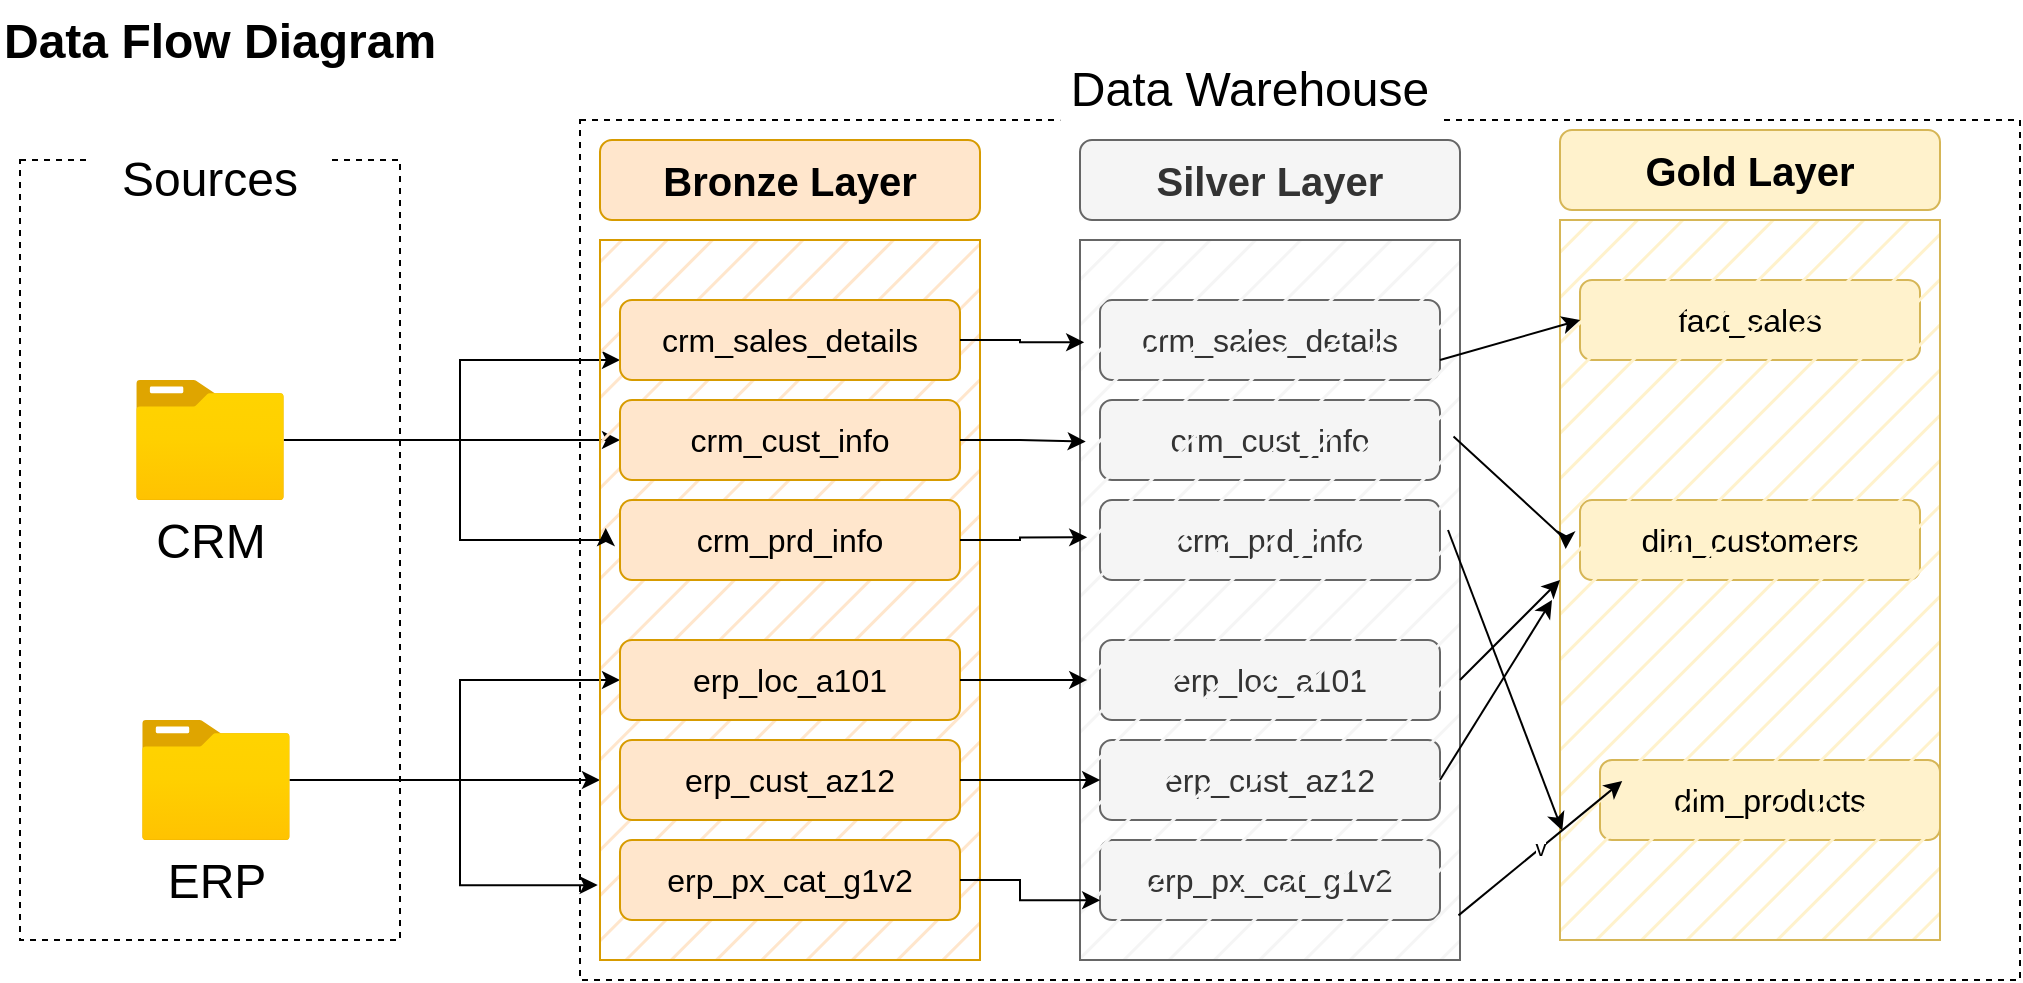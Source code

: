 <mxfile version="28.2.3">
  <diagram name="Page-1" id="GlQHMHKZQbSNpfvf66mj">
    <mxGraphModel dx="1426" dy="751" grid="1" gridSize="10" guides="1" tooltips="1" connect="1" arrows="1" fold="1" page="1" pageScale="1" pageWidth="827" pageHeight="1169" math="0" shadow="0">
      <root>
        <mxCell id="0" />
        <mxCell id="1" parent="0" />
        <mxCell id="z1C9xNttWJipa0ZgBpVq-1" value="" style="rounded=0;whiteSpace=wrap;html=1;fillColor=none;dashed=1;" parent="1" vertex="1">
          <mxGeometry x="50" y="90" width="190" height="390" as="geometry" />
        </mxCell>
        <mxCell id="z1C9xNttWJipa0ZgBpVq-2" value="Sources" style="rounded=1;whiteSpace=wrap;html=1;fontSize=24;strokeColor=none;" parent="1" vertex="1">
          <mxGeometry x="85" y="80" width="120" height="40" as="geometry" />
        </mxCell>
        <mxCell id="z1C9xNttWJipa0ZgBpVq-14" style="edgeStyle=orthogonalEdgeStyle;rounded=0;orthogonalLoop=1;jettySize=auto;html=1;" parent="1" source="z1C9xNttWJipa0ZgBpVq-3" target="z1C9xNttWJipa0ZgBpVq-10" edge="1">
          <mxGeometry relative="1" as="geometry" />
        </mxCell>
        <mxCell id="z1C9xNttWJipa0ZgBpVq-15" style="edgeStyle=orthogonalEdgeStyle;rounded=0;orthogonalLoop=1;jettySize=auto;html=1;entryX=0;entryY=0.75;entryDx=0;entryDy=0;" parent="1" source="z1C9xNttWJipa0ZgBpVq-3" target="z1C9xNttWJipa0ZgBpVq-8" edge="1">
          <mxGeometry relative="1" as="geometry">
            <Array as="points">
              <mxPoint x="270" y="230" />
              <mxPoint x="270" y="190" />
            </Array>
          </mxGeometry>
        </mxCell>
        <mxCell id="z1C9xNttWJipa0ZgBpVq-3" value="CRM" style="image;aspect=fixed;html=1;points=[];align=center;fontSize=24;image=img/lib/azure2/general/Folder_Blank.svg;" parent="1" vertex="1">
          <mxGeometry x="108.04" y="200" width="73.93" height="60" as="geometry" />
        </mxCell>
        <mxCell id="z1C9xNttWJipa0ZgBpVq-17" style="edgeStyle=orthogonalEdgeStyle;rounded=0;orthogonalLoop=1;jettySize=auto;html=1;entryX=0;entryY=0.75;entryDx=0;entryDy=0;" parent="1" source="z1C9xNttWJipa0ZgBpVq-4" target="z1C9xNttWJipa0ZgBpVq-5" edge="1">
          <mxGeometry relative="1" as="geometry" />
        </mxCell>
        <mxCell id="z1C9xNttWJipa0ZgBpVq-18" style="edgeStyle=orthogonalEdgeStyle;rounded=0;orthogonalLoop=1;jettySize=auto;html=1;entryX=0;entryY=0.5;entryDx=0;entryDy=0;" parent="1" source="z1C9xNttWJipa0ZgBpVq-4" target="z1C9xNttWJipa0ZgBpVq-11" edge="1">
          <mxGeometry relative="1" as="geometry">
            <Array as="points">
              <mxPoint x="270" y="400" />
              <mxPoint x="270" y="350" />
            </Array>
          </mxGeometry>
        </mxCell>
        <mxCell id="z1C9xNttWJipa0ZgBpVq-4" value="ERP" style="image;aspect=fixed;html=1;points=[];align=center;fontSize=24;image=img/lib/azure2/general/Folder_Blank.svg;" parent="1" vertex="1">
          <mxGeometry x="111" y="370" width="73.93" height="60" as="geometry" />
        </mxCell>
        <mxCell id="z1C9xNttWJipa0ZgBpVq-5" value="" style="rounded=0;whiteSpace=wrap;html=1;fillColor=#ffe6cc;strokeColor=#d79b00;fillStyle=hatch;" parent="1" vertex="1">
          <mxGeometry x="340" y="130" width="190" height="360" as="geometry" />
        </mxCell>
        <mxCell id="z1C9xNttWJipa0ZgBpVq-7" value="&lt;font style=&quot;font-size: 20px;&quot;&gt;Bronze Layer&lt;/font&gt;" style="rounded=1;whiteSpace=wrap;html=1;fillColor=#ffe6cc;strokeColor=#d79b00;gradientColor=none;fontStyle=1" parent="1" vertex="1">
          <mxGeometry x="340" y="80" width="190" height="40" as="geometry" />
        </mxCell>
        <mxCell id="z1C9xNttWJipa0ZgBpVq-8" value="&lt;font style=&quot;font-size: 16px;&quot;&gt;crm_sales_details&lt;/font&gt;" style="rounded=1;whiteSpace=wrap;html=1;fillColor=#ffe6cc;strokeColor=#d79b00;fontStyle=0" parent="1" vertex="1">
          <mxGeometry x="350" y="160" width="170" height="40" as="geometry" />
        </mxCell>
        <mxCell id="z1C9xNttWJipa0ZgBpVq-9" value="&lt;font style=&quot;font-size: 16px;&quot;&gt;crm_prd_info&lt;/font&gt;" style="rounded=1;whiteSpace=wrap;html=1;fillColor=#ffe6cc;strokeColor=#d79b00;fontStyle=0" parent="1" vertex="1">
          <mxGeometry x="350" y="260" width="170" height="40" as="geometry" />
        </mxCell>
        <mxCell id="z1C9xNttWJipa0ZgBpVq-10" value="&lt;font style=&quot;font-size: 16px;&quot;&gt;crm_cust_info&lt;/font&gt;" style="rounded=1;whiteSpace=wrap;html=1;fillColor=#ffe6cc;strokeColor=#d79b00;fontStyle=0" parent="1" vertex="1">
          <mxGeometry x="350" y="210" width="170" height="40" as="geometry" />
        </mxCell>
        <mxCell id="z1C9xNttWJipa0ZgBpVq-11" value="&lt;font style=&quot;font-size: 16px;&quot;&gt;erp_loc_a101&lt;/font&gt;" style="rounded=1;whiteSpace=wrap;html=1;fillColor=#ffe6cc;strokeColor=#d79b00;fontStyle=0" parent="1" vertex="1">
          <mxGeometry x="350" y="330" width="170" height="40" as="geometry" />
        </mxCell>
        <mxCell id="z1C9xNttWJipa0ZgBpVq-12" value="&lt;font style=&quot;font-size: 16px;&quot;&gt;erp_px_cat_g1v2&lt;/font&gt;" style="rounded=1;whiteSpace=wrap;html=1;fillColor=#ffe6cc;strokeColor=#d79b00;fontStyle=0" parent="1" vertex="1">
          <mxGeometry x="350" y="430" width="170" height="40" as="geometry" />
        </mxCell>
        <mxCell id="z1C9xNttWJipa0ZgBpVq-13" value="&lt;font style=&quot;font-size: 16px;&quot;&gt;erp_cust_az12&lt;/font&gt;" style="rounded=1;whiteSpace=wrap;html=1;fillColor=#ffe6cc;strokeColor=#d79b00;fontStyle=0" parent="1" vertex="1">
          <mxGeometry x="350" y="380" width="170" height="40" as="geometry" />
        </mxCell>
        <mxCell id="z1C9xNttWJipa0ZgBpVq-16" style="edgeStyle=orthogonalEdgeStyle;rounded=0;orthogonalLoop=1;jettySize=auto;html=1;entryX=0.015;entryY=0.4;entryDx=0;entryDy=0;entryPerimeter=0;" parent="1" source="z1C9xNttWJipa0ZgBpVq-3" target="z1C9xNttWJipa0ZgBpVq-5" edge="1">
          <mxGeometry relative="1" as="geometry">
            <Array as="points">
              <mxPoint x="270" y="230" />
              <mxPoint x="270" y="280" />
              <mxPoint x="343" y="280" />
            </Array>
          </mxGeometry>
        </mxCell>
        <mxCell id="z1C9xNttWJipa0ZgBpVq-21" style="edgeStyle=orthogonalEdgeStyle;rounded=0;orthogonalLoop=1;jettySize=auto;html=1;entryX=-0.006;entryY=0.896;entryDx=0;entryDy=0;entryPerimeter=0;" parent="1" source="z1C9xNttWJipa0ZgBpVq-4" target="z1C9xNttWJipa0ZgBpVq-5" edge="1">
          <mxGeometry relative="1" as="geometry">
            <Array as="points">
              <mxPoint x="270" y="400" />
              <mxPoint x="270" y="453" />
            </Array>
          </mxGeometry>
        </mxCell>
        <mxCell id="VRyX_9SaCpgKUKgdgU51-1" value="&lt;font style=&quot;font-size: 20px;&quot;&gt;Silver Layer&lt;/font&gt;" style="rounded=1;whiteSpace=wrap;html=1;fillColor=#f5f5f5;strokeColor=#666666;fontStyle=1;fontColor=#333333;" parent="1" vertex="1">
          <mxGeometry x="580" y="80" width="190" height="40" as="geometry" />
        </mxCell>
        <mxCell id="VRyX_9SaCpgKUKgdgU51-2" value="&lt;font style=&quot;font-size: 16px;&quot;&gt;crm_sales_details&lt;/font&gt;" style="rounded=1;whiteSpace=wrap;html=1;fillColor=#f5f5f5;strokeColor=#666666;fontStyle=0;fontColor=#333333;" parent="1" vertex="1">
          <mxGeometry x="590" y="160" width="170" height="40" as="geometry" />
        </mxCell>
        <mxCell id="VRyX_9SaCpgKUKgdgU51-3" value="&lt;font style=&quot;font-size: 16px;&quot;&gt;crm_prd_info&lt;/font&gt;" style="rounded=1;whiteSpace=wrap;html=1;fillColor=#f5f5f5;strokeColor=#666666;fontStyle=0;fontColor=#333333;" parent="1" vertex="1">
          <mxGeometry x="590" y="260" width="170" height="40" as="geometry" />
        </mxCell>
        <mxCell id="VRyX_9SaCpgKUKgdgU51-4" value="&lt;font style=&quot;font-size: 16px;&quot;&gt;crm_cust_info&lt;/font&gt;" style="rounded=1;whiteSpace=wrap;html=1;fillColor=#f5f5f5;strokeColor=#666666;fontStyle=0;fontColor=#333333;" parent="1" vertex="1">
          <mxGeometry x="590" y="210" width="170" height="40" as="geometry" />
        </mxCell>
        <mxCell id="VRyX_9SaCpgKUKgdgU51-5" value="&lt;font style=&quot;font-size: 16px;&quot;&gt;erp_loc_a101&lt;/font&gt;" style="rounded=1;whiteSpace=wrap;html=1;fillColor=#f5f5f5;strokeColor=#666666;fontStyle=0;fontColor=#333333;" parent="1" vertex="1">
          <mxGeometry x="590" y="330" width="170" height="40" as="geometry" />
        </mxCell>
        <mxCell id="VRyX_9SaCpgKUKgdgU51-6" value="&lt;font style=&quot;font-size: 16px;&quot;&gt;erp_px_cat_g1v2&lt;/font&gt;" style="rounded=1;whiteSpace=wrap;html=1;fillColor=#f5f5f5;strokeColor=#666666;fontStyle=0;fontColor=#333333;" parent="1" vertex="1">
          <mxGeometry x="590" y="430" width="170" height="40" as="geometry" />
        </mxCell>
        <mxCell id="VRyX_9SaCpgKUKgdgU51-7" value="&lt;font style=&quot;font-size: 16px;&quot;&gt;erp_cust_az12&lt;/font&gt;" style="rounded=1;whiteSpace=wrap;html=1;fillColor=#f5f5f5;strokeColor=#666666;fontStyle=0;fontColor=#333333;" parent="1" vertex="1">
          <mxGeometry x="590" y="380" width="170" height="40" as="geometry" />
        </mxCell>
        <mxCell id="VRyX_9SaCpgKUKgdgU51-8" value="" style="rounded=0;whiteSpace=wrap;html=1;fillColor=#f5f5f5;strokeColor=#666666;fillStyle=hatch;fontColor=#333333;" parent="1" vertex="1">
          <mxGeometry x="580" y="130" width="190" height="360" as="geometry" />
        </mxCell>
        <mxCell id="VRyX_9SaCpgKUKgdgU51-11" style="edgeStyle=orthogonalEdgeStyle;rounded=0;orthogonalLoop=1;jettySize=auto;html=1;entryX=0.011;entryY=0.142;entryDx=0;entryDy=0;entryPerimeter=0;" parent="1" source="z1C9xNttWJipa0ZgBpVq-8" target="VRyX_9SaCpgKUKgdgU51-8" edge="1">
          <mxGeometry relative="1" as="geometry" />
        </mxCell>
        <mxCell id="VRyX_9SaCpgKUKgdgU51-12" style="edgeStyle=orthogonalEdgeStyle;rounded=0;orthogonalLoop=1;jettySize=auto;html=1;entryX=0.015;entryY=0.28;entryDx=0;entryDy=0;entryPerimeter=0;" parent="1" source="z1C9xNttWJipa0ZgBpVq-10" target="VRyX_9SaCpgKUKgdgU51-8" edge="1">
          <mxGeometry relative="1" as="geometry" />
        </mxCell>
        <mxCell id="VRyX_9SaCpgKUKgdgU51-13" style="edgeStyle=orthogonalEdgeStyle;rounded=0;orthogonalLoop=1;jettySize=auto;html=1;entryX=0.019;entryY=0.413;entryDx=0;entryDy=0;entryPerimeter=0;" parent="1" source="z1C9xNttWJipa0ZgBpVq-9" target="VRyX_9SaCpgKUKgdgU51-8" edge="1">
          <mxGeometry relative="1" as="geometry" />
        </mxCell>
        <mxCell id="VRyX_9SaCpgKUKgdgU51-14" style="edgeStyle=orthogonalEdgeStyle;rounded=0;orthogonalLoop=1;jettySize=auto;html=1;entryX=0.019;entryY=0.611;entryDx=0;entryDy=0;entryPerimeter=0;" parent="1" source="z1C9xNttWJipa0ZgBpVq-11" target="VRyX_9SaCpgKUKgdgU51-8" edge="1">
          <mxGeometry relative="1" as="geometry" />
        </mxCell>
        <mxCell id="VRyX_9SaCpgKUKgdgU51-15" style="edgeStyle=orthogonalEdgeStyle;rounded=0;orthogonalLoop=1;jettySize=auto;html=1;entryX=0.053;entryY=0.75;entryDx=0;entryDy=0;entryPerimeter=0;" parent="1" source="z1C9xNttWJipa0ZgBpVq-13" target="VRyX_9SaCpgKUKgdgU51-8" edge="1">
          <mxGeometry relative="1" as="geometry" />
        </mxCell>
        <mxCell id="VRyX_9SaCpgKUKgdgU51-16" style="edgeStyle=orthogonalEdgeStyle;rounded=0;orthogonalLoop=1;jettySize=auto;html=1;entryX=0.053;entryY=0.917;entryDx=0;entryDy=0;entryPerimeter=0;" parent="1" source="z1C9xNttWJipa0ZgBpVq-12" target="VRyX_9SaCpgKUKgdgU51-8" edge="1">
          <mxGeometry relative="1" as="geometry" />
        </mxCell>
        <mxCell id="7Z5AYDQKExCDiNkSk2Mr-1" value="&lt;font style=&quot;font-size: 20px;&quot;&gt;Gold Layer&lt;/font&gt;" style="rounded=1;whiteSpace=wrap;html=1;fillColor=#fff2cc;strokeColor=#d6b656;fontStyle=1;" parent="1" vertex="1">
          <mxGeometry x="820" y="75" width="190" height="40" as="geometry" />
        </mxCell>
        <mxCell id="7Z5AYDQKExCDiNkSk2Mr-2" value="&lt;font style=&quot;font-size: 16px;&quot;&gt;fact_sales&lt;/font&gt;" style="rounded=1;whiteSpace=wrap;html=1;fillColor=#fff2cc;strokeColor=#d6b656;fontStyle=0;" parent="1" vertex="1">
          <mxGeometry x="830" y="150" width="170" height="40" as="geometry" />
        </mxCell>
        <mxCell id="7Z5AYDQKExCDiNkSk2Mr-3" value="&lt;font style=&quot;font-size: 16px;&quot;&gt;dim_products&lt;/font&gt;" style="rounded=1;whiteSpace=wrap;html=1;fillColor=#fff2cc;strokeColor=#d6b656;fontStyle=0;" parent="1" vertex="1">
          <mxGeometry x="840" y="390" width="170" height="40" as="geometry" />
        </mxCell>
        <mxCell id="7Z5AYDQKExCDiNkSk2Mr-4" value="&lt;font style=&quot;font-size: 16px;&quot;&gt;dim_customers&lt;/font&gt;" style="rounded=1;whiteSpace=wrap;html=1;fillColor=#fff2cc;strokeColor=#d6b656;fontStyle=0;" parent="1" vertex="1">
          <mxGeometry x="830" y="260" width="170" height="40" as="geometry" />
        </mxCell>
        <mxCell id="7Z5AYDQKExCDiNkSk2Mr-8" value="" style="rounded=0;whiteSpace=wrap;html=1;fillColor=#fff2cc;strokeColor=#d6b656;fillStyle=hatch;" parent="1" vertex="1">
          <mxGeometry x="820" y="120" width="190" height="360" as="geometry" />
        </mxCell>
        <mxCell id="7Z5AYDQKExCDiNkSk2Mr-9" value="" style="endArrow=classic;html=1;rounded=0;entryX=0.053;entryY=0.139;entryDx=0;entryDy=0;entryPerimeter=0;" parent="1" target="7Z5AYDQKExCDiNkSk2Mr-8" edge="1">
          <mxGeometry width="50" height="50" relative="1" as="geometry">
            <mxPoint x="760" y="190" as="sourcePoint" />
            <mxPoint x="810" y="140" as="targetPoint" />
          </mxGeometry>
        </mxCell>
        <mxCell id="7Z5AYDQKExCDiNkSk2Mr-10" value="" style="endArrow=classic;html=1;rounded=0;entryX=0.015;entryY=0.457;entryDx=0;entryDy=0;entryPerimeter=0;exitX=0.983;exitY=0.273;exitDx=0;exitDy=0;exitPerimeter=0;" parent="1" source="VRyX_9SaCpgKUKgdgU51-8" target="7Z5AYDQKExCDiNkSk2Mr-8" edge="1">
          <mxGeometry width="50" height="50" relative="1" as="geometry">
            <mxPoint x="760" y="190" as="sourcePoint" />
            <mxPoint x="850" y="190" as="targetPoint" />
            <Array as="points">
              <mxPoint x="823" y="280" />
            </Array>
          </mxGeometry>
        </mxCell>
        <mxCell id="7Z5AYDQKExCDiNkSk2Mr-11" value="" style="endArrow=classic;html=1;rounded=0;entryX=0.006;entryY=0.848;entryDx=0;entryDy=0;entryPerimeter=0;" parent="1" target="7Z5AYDQKExCDiNkSk2Mr-8" edge="1">
          <mxGeometry width="50" height="50" relative="1" as="geometry">
            <mxPoint x="764" y="275" as="sourcePoint" />
            <mxPoint x="827" y="370" as="targetPoint" />
          </mxGeometry>
        </mxCell>
        <mxCell id="7Z5AYDQKExCDiNkSk2Mr-12" value="v" style="endArrow=classic;html=1;rounded=0;entryX=0.006;entryY=0.557;entryDx=0;entryDy=0;entryPerimeter=0;exitX=0.996;exitY=0.938;exitDx=0;exitDy=0;exitPerimeter=0;" parent="1" source="VRyX_9SaCpgKUKgdgU51-8" edge="1">
          <mxGeometry width="50" height="50" relative="1" as="geometry">
            <mxPoint x="790" y="480" as="sourcePoint" />
            <mxPoint x="851.14" y="400.52" as="targetPoint" />
          </mxGeometry>
        </mxCell>
        <mxCell id="7Z5AYDQKExCDiNkSk2Mr-13" value="" style="endArrow=classic;html=1;rounded=0;" parent="1" edge="1">
          <mxGeometry width="50" height="50" relative="1" as="geometry">
            <mxPoint x="770" y="350" as="sourcePoint" />
            <mxPoint x="820" y="300" as="targetPoint" />
          </mxGeometry>
        </mxCell>
        <mxCell id="7Z5AYDQKExCDiNkSk2Mr-14" value="" style="endArrow=classic;html=1;rounded=0;" parent="1" edge="1">
          <mxGeometry width="50" height="50" relative="1" as="geometry">
            <mxPoint x="760" y="400" as="sourcePoint" />
            <mxPoint x="816" y="310" as="targetPoint" />
          </mxGeometry>
        </mxCell>
        <mxCell id="J7o5tsSFAjKtupwFm4vJ-1" value="" style="rounded=0;whiteSpace=wrap;html=1;fillColor=none;dashed=1;" vertex="1" parent="1">
          <mxGeometry x="330" y="70" width="720" height="430" as="geometry" />
        </mxCell>
        <mxCell id="J7o5tsSFAjKtupwFm4vJ-2" value="Data Warehouse" style="rounded=1;whiteSpace=wrap;html=1;fontSize=24;strokeColor=none;" vertex="1" parent="1">
          <mxGeometry x="570" y="35" width="190" height="40" as="geometry" />
        </mxCell>
        <mxCell id="J7o5tsSFAjKtupwFm4vJ-3" value="&lt;h1 style=&quot;margin-top: 0px;&quot;&gt;Data Flow Diagram&lt;/h1&gt;" style="text;html=1;whiteSpace=wrap;overflow=hidden;rounded=0;" vertex="1" parent="1">
          <mxGeometry x="40" y="10" width="230" height="40" as="geometry" />
        </mxCell>
      </root>
    </mxGraphModel>
  </diagram>
</mxfile>
